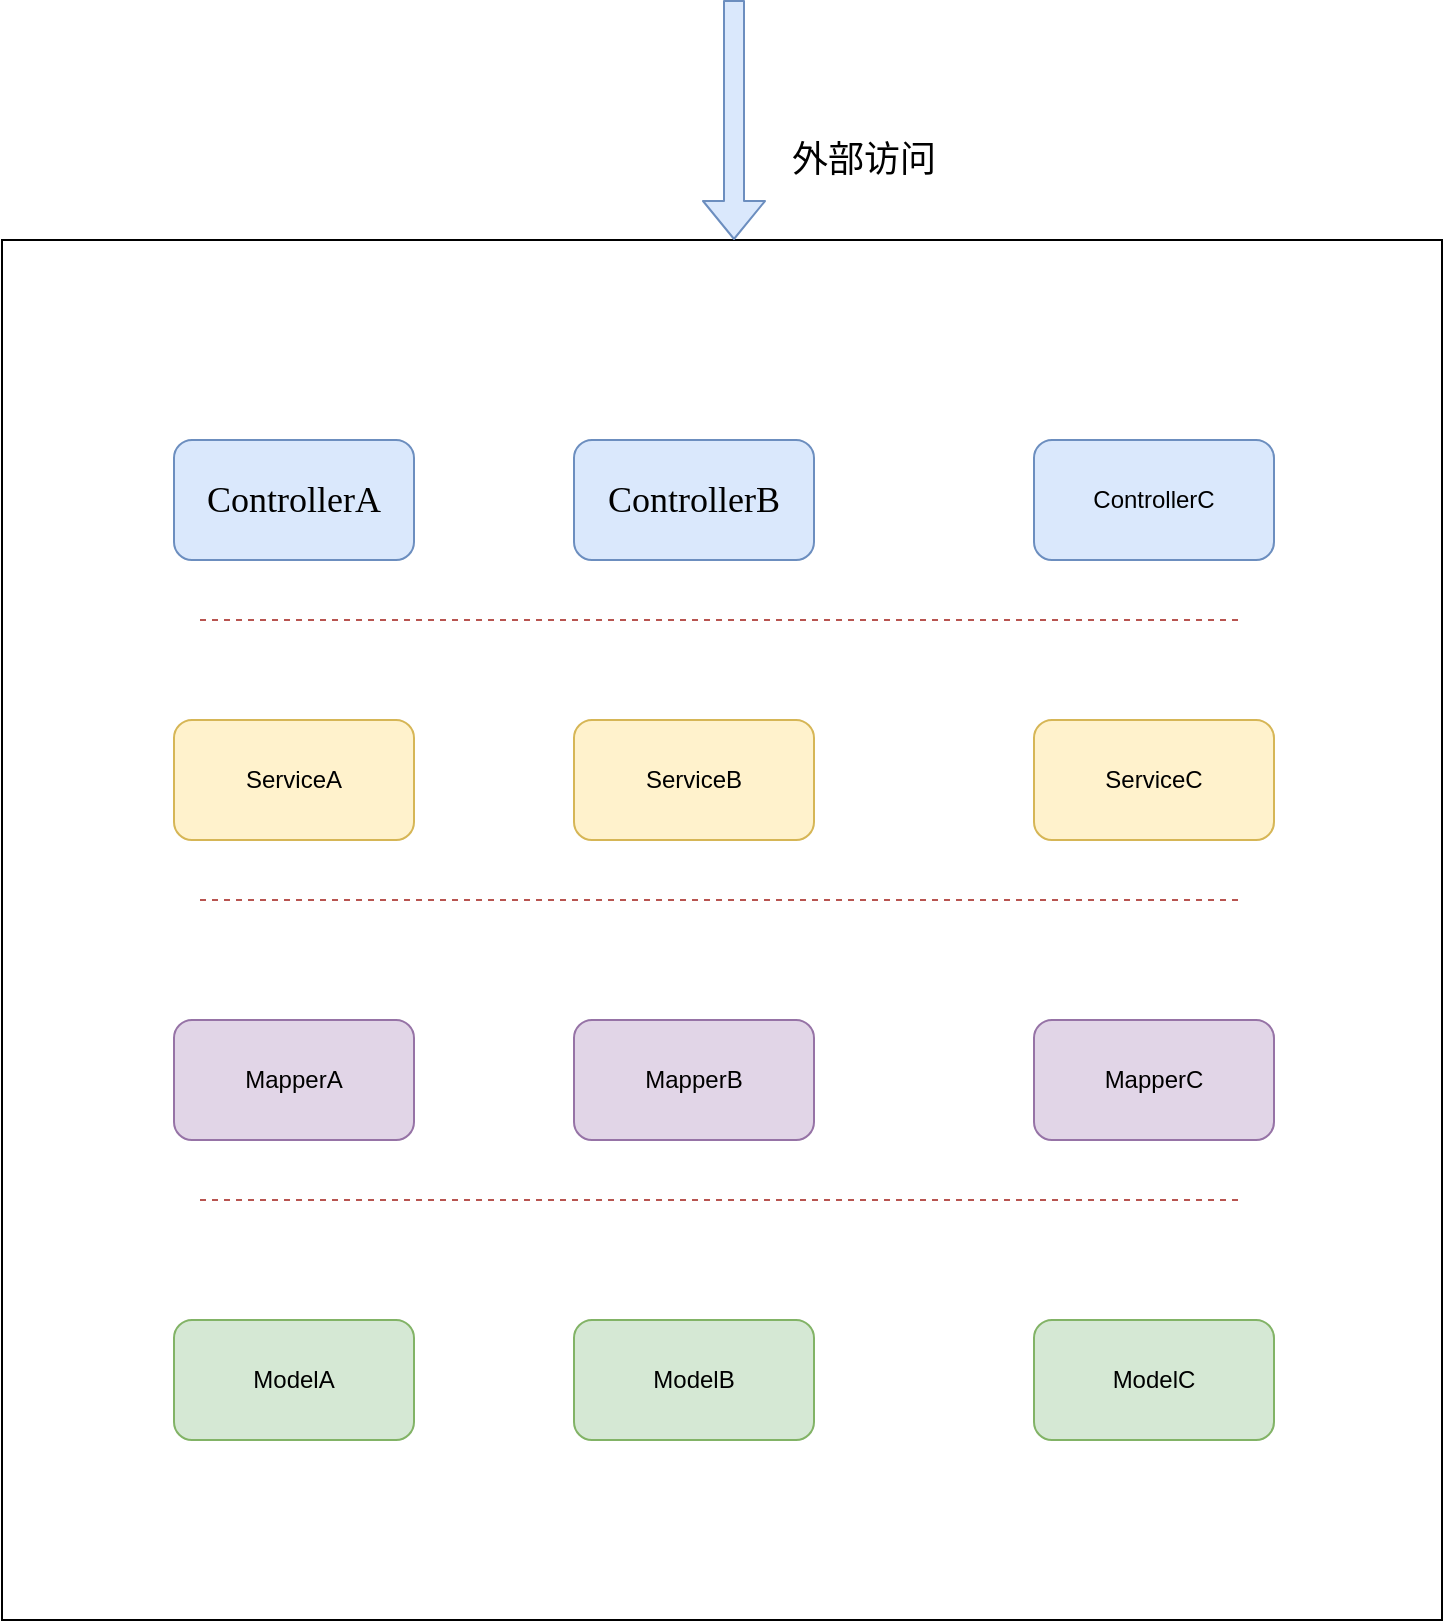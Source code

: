 <mxfile version="14.4.4" type="github">
  <diagram id="oJvfH4bEGv6SfgIvTtBa" name="Page-1">
    <mxGraphModel dx="1255" dy="1101" grid="1" gridSize="10" guides="1" tooltips="1" connect="1" arrows="1" fold="1" page="1" pageScale="1" pageWidth="827" pageHeight="1169" math="0" shadow="0">
      <root>
        <mxCell id="0" />
        <mxCell id="1" parent="0" />
        <mxCell id="YVnBAnjnLG00O4DWIi16-1" value="" style="rounded=0;whiteSpace=wrap;html=1;" vertex="1" parent="1">
          <mxGeometry x="54" y="240" width="720" height="690" as="geometry" />
        </mxCell>
        <mxCell id="YVnBAnjnLG00O4DWIi16-2" value="&lt;font style=&quot;font-size: 18px&quot; face=&quot;MSyahei&quot;&gt;ControllerA&lt;/font&gt;" style="rounded=1;whiteSpace=wrap;html=1;fillColor=#dae8fc;strokeColor=#6c8ebf;" vertex="1" parent="1">
          <mxGeometry x="140" y="340" width="120" height="60" as="geometry" />
        </mxCell>
        <mxCell id="YVnBAnjnLG00O4DWIi16-3" value="&lt;font style=&quot;font-size: 18px&quot; face=&quot;MSYahei&quot;&gt;ControllerB&lt;/font&gt;" style="rounded=1;whiteSpace=wrap;html=1;fillColor=#dae8fc;strokeColor=#6c8ebf;" vertex="1" parent="1">
          <mxGeometry x="340" y="340" width="120" height="60" as="geometry" />
        </mxCell>
        <mxCell id="YVnBAnjnLG00O4DWIi16-4" value="ControllerC" style="rounded=1;whiteSpace=wrap;html=1;fillColor=#dae8fc;strokeColor=#6c8ebf;" vertex="1" parent="1">
          <mxGeometry x="570" y="340" width="120" height="60" as="geometry" />
        </mxCell>
        <mxCell id="YVnBAnjnLG00O4DWIi16-5" value="" style="endArrow=none;dashed=1;html=1;fillColor=#f8cecc;strokeColor=#b85450;" edge="1" parent="1">
          <mxGeometry width="50" height="50" relative="1" as="geometry">
            <mxPoint x="153" y="430" as="sourcePoint" />
            <mxPoint x="673" y="430" as="targetPoint" />
          </mxGeometry>
        </mxCell>
        <mxCell id="YVnBAnjnLG00O4DWIi16-6" value="ServiceA" style="rounded=1;whiteSpace=wrap;html=1;fillColor=#fff2cc;strokeColor=#d6b656;" vertex="1" parent="1">
          <mxGeometry x="140" y="480" width="120" height="60" as="geometry" />
        </mxCell>
        <mxCell id="YVnBAnjnLG00O4DWIi16-7" value="ServiceB" style="rounded=1;whiteSpace=wrap;html=1;fillColor=#fff2cc;strokeColor=#d6b656;" vertex="1" parent="1">
          <mxGeometry x="340" y="480" width="120" height="60" as="geometry" />
        </mxCell>
        <mxCell id="YVnBAnjnLG00O4DWIi16-8" value="ServiceC" style="rounded=1;whiteSpace=wrap;html=1;fillColor=#fff2cc;strokeColor=#d6b656;" vertex="1" parent="1">
          <mxGeometry x="570" y="480" width="120" height="60" as="geometry" />
        </mxCell>
        <mxCell id="YVnBAnjnLG00O4DWIi16-9" value="" style="endArrow=none;dashed=1;html=1;fillColor=#f8cecc;strokeColor=#b85450;" edge="1" parent="1">
          <mxGeometry width="50" height="50" relative="1" as="geometry">
            <mxPoint x="153" y="570" as="sourcePoint" />
            <mxPoint x="673" y="570" as="targetPoint" />
          </mxGeometry>
        </mxCell>
        <mxCell id="YVnBAnjnLG00O4DWIi16-10" value="&lt;span&gt;MapperA&lt;/span&gt;" style="rounded=1;whiteSpace=wrap;html=1;fillColor=#e1d5e7;strokeColor=#9673a6;" vertex="1" parent="1">
          <mxGeometry x="140" y="630" width="120" height="60" as="geometry" />
        </mxCell>
        <mxCell id="YVnBAnjnLG00O4DWIi16-11" value="&lt;span&gt;MapperB&lt;/span&gt;" style="rounded=1;whiteSpace=wrap;html=1;fillColor=#e1d5e7;strokeColor=#9673a6;" vertex="1" parent="1">
          <mxGeometry x="340" y="630" width="120" height="60" as="geometry" />
        </mxCell>
        <mxCell id="YVnBAnjnLG00O4DWIi16-12" value="&lt;span&gt;MapperC&lt;/span&gt;" style="rounded=1;whiteSpace=wrap;html=1;fillColor=#e1d5e7;strokeColor=#9673a6;" vertex="1" parent="1">
          <mxGeometry x="570" y="630" width="120" height="60" as="geometry" />
        </mxCell>
        <mxCell id="YVnBAnjnLG00O4DWIi16-13" value="" style="endArrow=none;dashed=1;html=1;fillColor=#f8cecc;strokeColor=#b85450;" edge="1" parent="1">
          <mxGeometry width="50" height="50" relative="1" as="geometry">
            <mxPoint x="153" y="720" as="sourcePoint" />
            <mxPoint x="673" y="720" as="targetPoint" />
          </mxGeometry>
        </mxCell>
        <mxCell id="YVnBAnjnLG00O4DWIi16-14" value="ModelA" style="rounded=1;whiteSpace=wrap;html=1;fillColor=#d5e8d4;strokeColor=#82b366;" vertex="1" parent="1">
          <mxGeometry x="140" y="780" width="120" height="60" as="geometry" />
        </mxCell>
        <mxCell id="YVnBAnjnLG00O4DWIi16-15" value="&lt;span&gt;ModelB&lt;/span&gt;" style="rounded=1;whiteSpace=wrap;html=1;fillColor=#d5e8d4;strokeColor=#82b366;" vertex="1" parent="1">
          <mxGeometry x="340" y="780" width="120" height="60" as="geometry" />
        </mxCell>
        <mxCell id="YVnBAnjnLG00O4DWIi16-16" value="&lt;span&gt;ModelC&lt;/span&gt;" style="rounded=1;whiteSpace=wrap;html=1;fillColor=#d5e8d4;strokeColor=#82b366;" vertex="1" parent="1">
          <mxGeometry x="570" y="780" width="120" height="60" as="geometry" />
        </mxCell>
        <mxCell id="YVnBAnjnLG00O4DWIi16-17" value="" style="shape=flexArrow;endArrow=classic;html=1;entryX=0.5;entryY=0;entryDx=0;entryDy=0;fillColor=#dae8fc;strokeColor=#6c8ebf;" edge="1" parent="1">
          <mxGeometry width="50" height="50" relative="1" as="geometry">
            <mxPoint x="420" y="120" as="sourcePoint" />
            <mxPoint x="420" y="240" as="targetPoint" />
          </mxGeometry>
        </mxCell>
        <mxCell id="YVnBAnjnLG00O4DWIi16-18" value="&lt;font style=&quot;font-size: 18px&quot;&gt;外部访问&lt;/font&gt;" style="text;html=1;strokeColor=none;fillColor=none;align=center;verticalAlign=middle;whiteSpace=wrap;rounded=0;fontSize=16;" vertex="1" parent="1">
          <mxGeometry x="420" y="190" width="130" height="20" as="geometry" />
        </mxCell>
      </root>
    </mxGraphModel>
  </diagram>
</mxfile>
